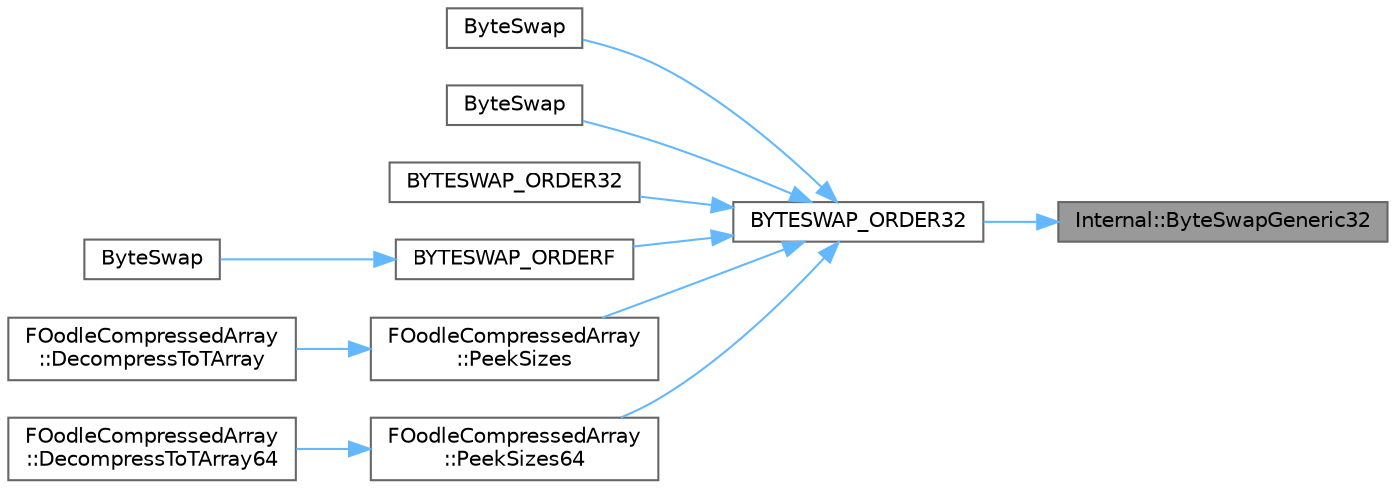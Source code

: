 digraph "Internal::ByteSwapGeneric32"
{
 // INTERACTIVE_SVG=YES
 // LATEX_PDF_SIZE
  bgcolor="transparent";
  edge [fontname=Helvetica,fontsize=10,labelfontname=Helvetica,labelfontsize=10];
  node [fontname=Helvetica,fontsize=10,shape=box,height=0.2,width=0.4];
  rankdir="RL";
  Node1 [id="Node000001",label="Internal::ByteSwapGeneric32",height=0.2,width=0.4,color="gray40", fillcolor="grey60", style="filled", fontcolor="black",tooltip=" "];
  Node1 -> Node2 [id="edge1_Node000001_Node000002",dir="back",color="steelblue1",style="solid",tooltip=" "];
  Node2 [id="Node000002",label="BYTESWAP_ORDER32",height=0.2,width=0.4,color="grey40", fillcolor="white", style="filled",URL="$dc/dd7/ByteSwap_8h.html#a277551c20306fe662a9e222f31bbfe10",tooltip=" "];
  Node2 -> Node3 [id="edge2_Node000002_Node000003",dir="back",color="steelblue1",style="solid",tooltip=" "];
  Node3 [id="Node000003",label="ByteSwap",height=0.2,width=0.4,color="grey40", fillcolor="white", style="filled",URL="$dc/dd7/ByteSwap_8h.html#a8972703f33e238d6884b959ce0624f54",tooltip=" "];
  Node2 -> Node4 [id="edge3_Node000002_Node000004",dir="back",color="steelblue1",style="solid",tooltip=" "];
  Node4 [id="Node000004",label="ByteSwap",height=0.2,width=0.4,color="grey40", fillcolor="white", style="filled",URL="$dc/dd7/ByteSwap_8h.html#a7d49b26bc05ce30543af074f1130c5f6",tooltip=" "];
  Node2 -> Node5 [id="edge4_Node000002_Node000005",dir="back",color="steelblue1",style="solid",tooltip=" "];
  Node5 [id="Node000005",label="BYTESWAP_ORDER32",height=0.2,width=0.4,color="grey40", fillcolor="white", style="filled",URL="$dc/dd7/ByteSwap_8h.html#a57ca8decbda96a6fbe197a914c7483bc",tooltip=" "];
  Node2 -> Node6 [id="edge5_Node000002_Node000006",dir="back",color="steelblue1",style="solid",tooltip=" "];
  Node6 [id="Node000006",label="BYTESWAP_ORDERF",height=0.2,width=0.4,color="grey40", fillcolor="white", style="filled",URL="$dc/dd7/ByteSwap_8h.html#ace43e79a677870c818a619940bb8407c",tooltip=" "];
  Node6 -> Node7 [id="edge6_Node000006_Node000007",dir="back",color="steelblue1",style="solid",tooltip=" "];
  Node7 [id="Node000007",label="ByteSwap",height=0.2,width=0.4,color="grey40", fillcolor="white", style="filled",URL="$dc/dd7/ByteSwap_8h.html#a021a502bcdc05a35209adced5e702aab",tooltip=" "];
  Node2 -> Node8 [id="edge7_Node000002_Node000008",dir="back",color="steelblue1",style="solid",tooltip=" "];
  Node8 [id="Node000008",label="FOodleCompressedArray\l::PeekSizes",height=0.2,width=0.4,color="grey40", fillcolor="white", style="filled",URL="$df/de2/namespaceFOodleCompressedArray.html#a796f8436b4939ab1df1aa64625148133",tooltip="Provides access to the compressed and decompressed sizes."];
  Node8 -> Node9 [id="edge8_Node000008_Node000009",dir="back",color="steelblue1",style="solid",tooltip=" "];
  Node9 [id="Node000009",label="FOodleCompressedArray\l::DecompressToTArray",height=0.2,width=0.4,color="grey40", fillcolor="white", style="filled",URL="$df/de2/namespaceFOodleCompressedArray.html#a55e729476cf8a50d246080cc818ccda4",tooltip="Decompress to a TArray."];
  Node2 -> Node10 [id="edge9_Node000002_Node000010",dir="back",color="steelblue1",style="solid",tooltip=" "];
  Node10 [id="Node000010",label="FOodleCompressedArray\l::PeekSizes64",height=0.2,width=0.4,color="grey40", fillcolor="white", style="filled",URL="$df/de2/namespaceFOodleCompressedArray.html#ae8e03786b1d8169751c62a4c0bd7f3e7",tooltip=" "];
  Node10 -> Node11 [id="edge10_Node000010_Node000011",dir="back",color="steelblue1",style="solid",tooltip=" "];
  Node11 [id="Node000011",label="FOodleCompressedArray\l::DecompressToTArray64",height=0.2,width=0.4,color="grey40", fillcolor="white", style="filled",URL="$df/de2/namespaceFOodleCompressedArray.html#abe92d8758dae389d8fb89ebf4270164b",tooltip=" "];
}
